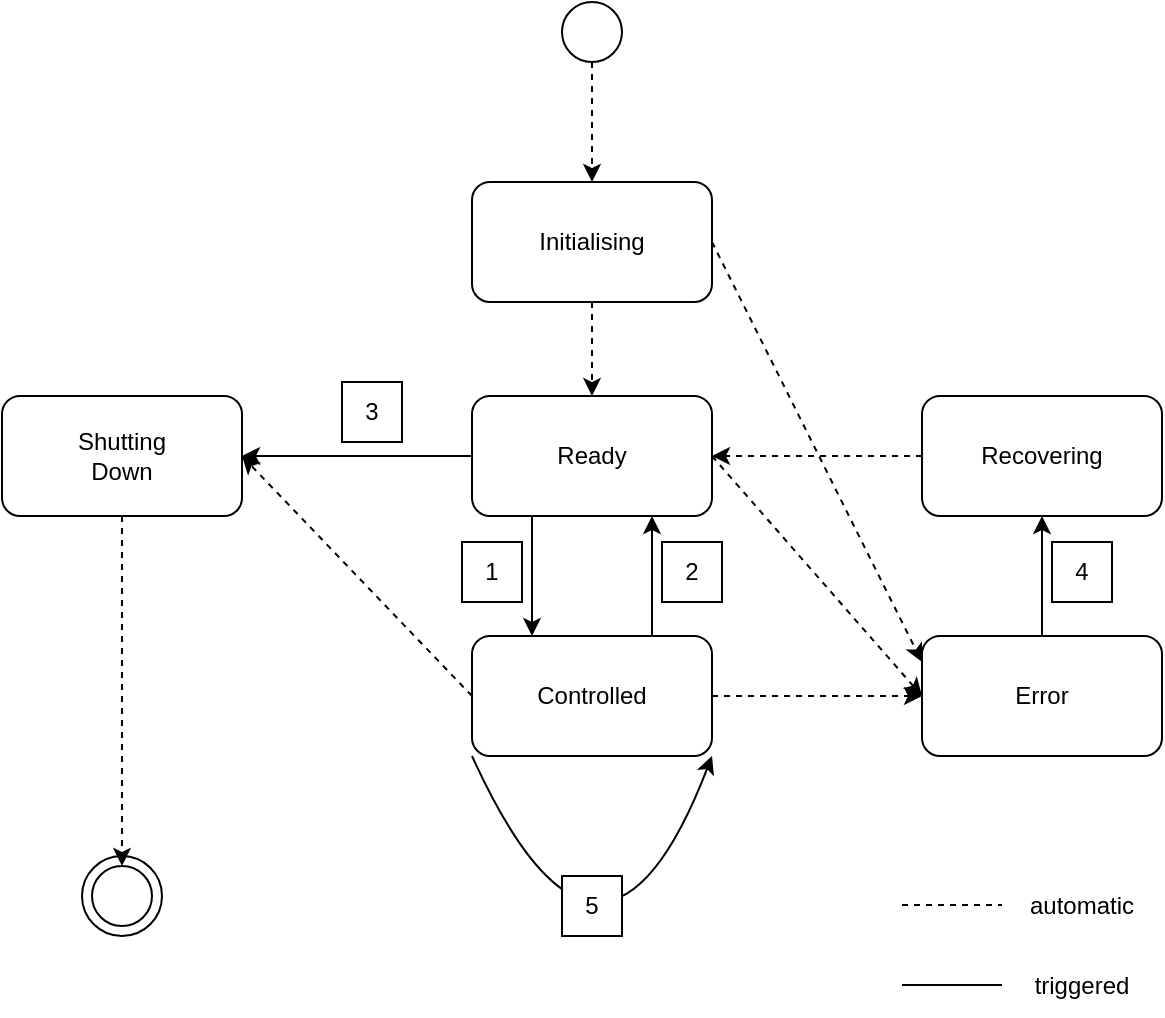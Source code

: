 <mxfile>
    <diagram id="wAtooMkNbp_wcljSpHH3" name="Page-1">
        <mxGraphModel dx="1081" dy="575" grid="1" gridSize="10" guides="1" tooltips="1" connect="1" arrows="1" fold="1" page="1" pageScale="1" pageWidth="850" pageHeight="1100" math="0" shadow="0">
            <root>
                <mxCell id="0"/>
                <mxCell id="1" parent="0"/>
                <mxCell id="15" value="" style="ellipse;whiteSpace=wrap;html=1;aspect=fixed;" parent="1" vertex="1">
                    <mxGeometry x="140" y="457" width="40" height="40" as="geometry"/>
                </mxCell>
                <mxCell id="23" style="edgeStyle=none;html=1;exitX=0.5;exitY=1;exitDx=0;exitDy=0;entryX=0.5;entryY=0;entryDx=0;entryDy=0;dashed=1;" parent="1" source="2" target="3" edge="1">
                    <mxGeometry relative="1" as="geometry"/>
                </mxCell>
                <mxCell id="2" value="" style="ellipse;whiteSpace=wrap;html=1;aspect=fixed;" parent="1" vertex="1">
                    <mxGeometry x="380" y="30" width="30" height="30" as="geometry"/>
                </mxCell>
                <mxCell id="28" style="edgeStyle=none;html=1;exitX=1;exitY=0.5;exitDx=0;exitDy=0;dashed=1;" parent="1" source="3" edge="1">
                    <mxGeometry relative="1" as="geometry">
                        <mxPoint x="560" y="360" as="targetPoint"/>
                    </mxGeometry>
                </mxCell>
                <mxCell id="3" value="Initialising" style="rounded=1;whiteSpace=wrap;html=1;" parent="1" vertex="1">
                    <mxGeometry x="335" y="120" width="120" height="60" as="geometry"/>
                </mxCell>
                <mxCell id="27" style="edgeStyle=none;html=1;exitX=1;exitY=0.5;exitDx=0;exitDy=0;dashed=1;" parent="1" source="4" edge="1">
                    <mxGeometry relative="1" as="geometry">
                        <mxPoint x="560" y="377" as="targetPoint"/>
                    </mxGeometry>
                </mxCell>
                <mxCell id="4" value="Ready" style="rounded=1;whiteSpace=wrap;html=1;" parent="1" vertex="1">
                    <mxGeometry x="335" y="227" width="120" height="60" as="geometry"/>
                </mxCell>
                <mxCell id="22" style="edgeStyle=none;html=1;exitX=0.5;exitY=0;exitDx=0;exitDy=0;entryX=0.5;entryY=1;entryDx=0;entryDy=0;" parent="1" source="5" target="8" edge="1">
                    <mxGeometry relative="1" as="geometry"/>
                </mxCell>
                <mxCell id="5" value="Error" style="rounded=1;whiteSpace=wrap;html=1;" parent="1" vertex="1">
                    <mxGeometry x="560" y="347" width="120" height="60" as="geometry"/>
                </mxCell>
                <mxCell id="25" style="edgeStyle=none;html=1;exitX=0;exitY=0.5;exitDx=0;exitDy=0;dashed=1;" parent="1" source="6" edge="1">
                    <mxGeometry relative="1" as="geometry">
                        <mxPoint x="220" y="257" as="targetPoint"/>
                    </mxGeometry>
                </mxCell>
                <mxCell id="26" style="edgeStyle=none;html=1;exitX=1;exitY=0.5;exitDx=0;exitDy=0;entryX=0;entryY=0.5;entryDx=0;entryDy=0;dashed=1;" parent="1" source="6" target="5" edge="1">
                    <mxGeometry relative="1" as="geometry"/>
                </mxCell>
                <mxCell id="6" value="Controlled" style="rounded=1;whiteSpace=wrap;html=1;" parent="1" vertex="1">
                    <mxGeometry x="335" y="347" width="120" height="60" as="geometry"/>
                </mxCell>
                <mxCell id="17" style="edgeStyle=none;html=1;exitX=0.5;exitY=1;exitDx=0;exitDy=0;entryX=0.5;entryY=0;entryDx=0;entryDy=0;dashed=1;" parent="1" source="7" target="14" edge="1">
                    <mxGeometry relative="1" as="geometry"/>
                </mxCell>
                <mxCell id="7" value="Shutting&lt;br&gt;Down" style="rounded=1;whiteSpace=wrap;html=1;" parent="1" vertex="1">
                    <mxGeometry x="100" y="227" width="120" height="60" as="geometry"/>
                </mxCell>
                <mxCell id="21" style="edgeStyle=none;html=1;exitX=0;exitY=0.5;exitDx=0;exitDy=0;entryX=1;entryY=0.5;entryDx=0;entryDy=0;dashed=1;" parent="1" source="8" target="4" edge="1">
                    <mxGeometry relative="1" as="geometry"/>
                </mxCell>
                <mxCell id="8" value="Recovering" style="rounded=1;whiteSpace=wrap;html=1;" parent="1" vertex="1">
                    <mxGeometry x="560" y="227" width="120" height="60" as="geometry"/>
                </mxCell>
                <mxCell id="11" value="" style="endArrow=classic;html=1;exitX=0;exitY=0.5;exitDx=0;exitDy=0;entryX=1;entryY=0.5;entryDx=0;entryDy=0;" parent="1" source="4" target="7" edge="1">
                    <mxGeometry width="50" height="50" relative="1" as="geometry">
                        <mxPoint x="400" y="317" as="sourcePoint"/>
                        <mxPoint x="450" y="267" as="targetPoint"/>
                    </mxGeometry>
                </mxCell>
                <mxCell id="12" value="" style="endArrow=classic;html=1;exitX=0.5;exitY=1;exitDx=0;exitDy=0;entryX=0.5;entryY=0;entryDx=0;entryDy=0;dashed=1;" parent="1" source="3" target="4" edge="1">
                    <mxGeometry width="50" height="50" relative="1" as="geometry">
                        <mxPoint x="395" y="197" as="sourcePoint"/>
                        <mxPoint x="450" y="267" as="targetPoint"/>
                    </mxGeometry>
                </mxCell>
                <mxCell id="13" value="" style="endArrow=classic;html=1;exitX=0.25;exitY=1;exitDx=0;exitDy=0;entryX=0.25;entryY=0;entryDx=0;entryDy=0;" parent="1" source="4" target="6" edge="1">
                    <mxGeometry width="50" height="50" relative="1" as="geometry">
                        <mxPoint x="400" y="317" as="sourcePoint"/>
                        <mxPoint x="450" y="267" as="targetPoint"/>
                    </mxGeometry>
                </mxCell>
                <mxCell id="14" value="" style="ellipse;whiteSpace=wrap;html=1;aspect=fixed;" parent="1" vertex="1">
                    <mxGeometry x="145" y="462" width="30" height="30" as="geometry"/>
                </mxCell>
                <mxCell id="20" value="" style="endArrow=classic;html=1;exitX=0.75;exitY=0;exitDx=0;exitDy=0;entryX=0.75;entryY=1;entryDx=0;entryDy=0;" parent="1" source="6" target="4" edge="1">
                    <mxGeometry width="50" height="50" relative="1" as="geometry">
                        <mxPoint x="400" y="317" as="sourcePoint"/>
                        <mxPoint x="450" y="267" as="targetPoint"/>
                    </mxGeometry>
                </mxCell>
                <mxCell id="31" value="" style="endArrow=none;dashed=1;html=1;" parent="1" edge="1">
                    <mxGeometry width="50" height="50" relative="1" as="geometry">
                        <mxPoint x="550" y="481.5" as="sourcePoint"/>
                        <mxPoint x="600" y="481.5" as="targetPoint"/>
                    </mxGeometry>
                </mxCell>
                <mxCell id="32" value="" style="endArrow=none;html=1;" parent="1" edge="1">
                    <mxGeometry width="50" height="50" relative="1" as="geometry">
                        <mxPoint x="600" y="521.5" as="sourcePoint"/>
                        <mxPoint x="550" y="521.5" as="targetPoint"/>
                    </mxGeometry>
                </mxCell>
                <mxCell id="33" value="automatic" style="text;html=1;strokeColor=none;fillColor=none;align=center;verticalAlign=middle;whiteSpace=wrap;rounded=0;" parent="1" vertex="1">
                    <mxGeometry x="610" y="467" width="60" height="30" as="geometry"/>
                </mxCell>
                <mxCell id="34" value="triggered" style="text;html=1;strokeColor=none;fillColor=none;align=center;verticalAlign=middle;whiteSpace=wrap;rounded=0;" parent="1" vertex="1">
                    <mxGeometry x="610" y="507" width="60" height="30" as="geometry"/>
                </mxCell>
                <mxCell id="38" value="2" style="whiteSpace=wrap;html=1;aspect=fixed;" parent="1" vertex="1">
                    <mxGeometry x="430" y="300" width="30" height="30" as="geometry"/>
                </mxCell>
                <mxCell id="39" value="1" style="whiteSpace=wrap;html=1;aspect=fixed;" parent="1" vertex="1">
                    <mxGeometry x="330" y="300" width="30" height="30" as="geometry"/>
                </mxCell>
                <mxCell id="40" value="3" style="whiteSpace=wrap;html=1;aspect=fixed;" parent="1" vertex="1">
                    <mxGeometry x="270" y="220" width="30" height="30" as="geometry"/>
                </mxCell>
                <mxCell id="41" value="4" style="whiteSpace=wrap;html=1;aspect=fixed;" parent="1" vertex="1">
                    <mxGeometry x="625" y="300" width="30" height="30" as="geometry"/>
                </mxCell>
                <mxCell id="42" style="edgeStyle=orthogonalEdgeStyle;html=1;exitX=0;exitY=1;exitDx=0;exitDy=0;entryX=1;entryY=1;entryDx=0;entryDy=0;curved=1;" edge="1" parent="1" source="6" target="6">
                    <mxGeometry relative="1" as="geometry">
                        <Array as="points">
                            <mxPoint x="400" y="550"/>
                        </Array>
                    </mxGeometry>
                </mxCell>
                <mxCell id="43" value="5" style="whiteSpace=wrap;html=1;aspect=fixed;" vertex="1" parent="1">
                    <mxGeometry x="380" y="467" width="30" height="30" as="geometry"/>
                </mxCell>
            </root>
        </mxGraphModel>
    </diagram>
</mxfile>